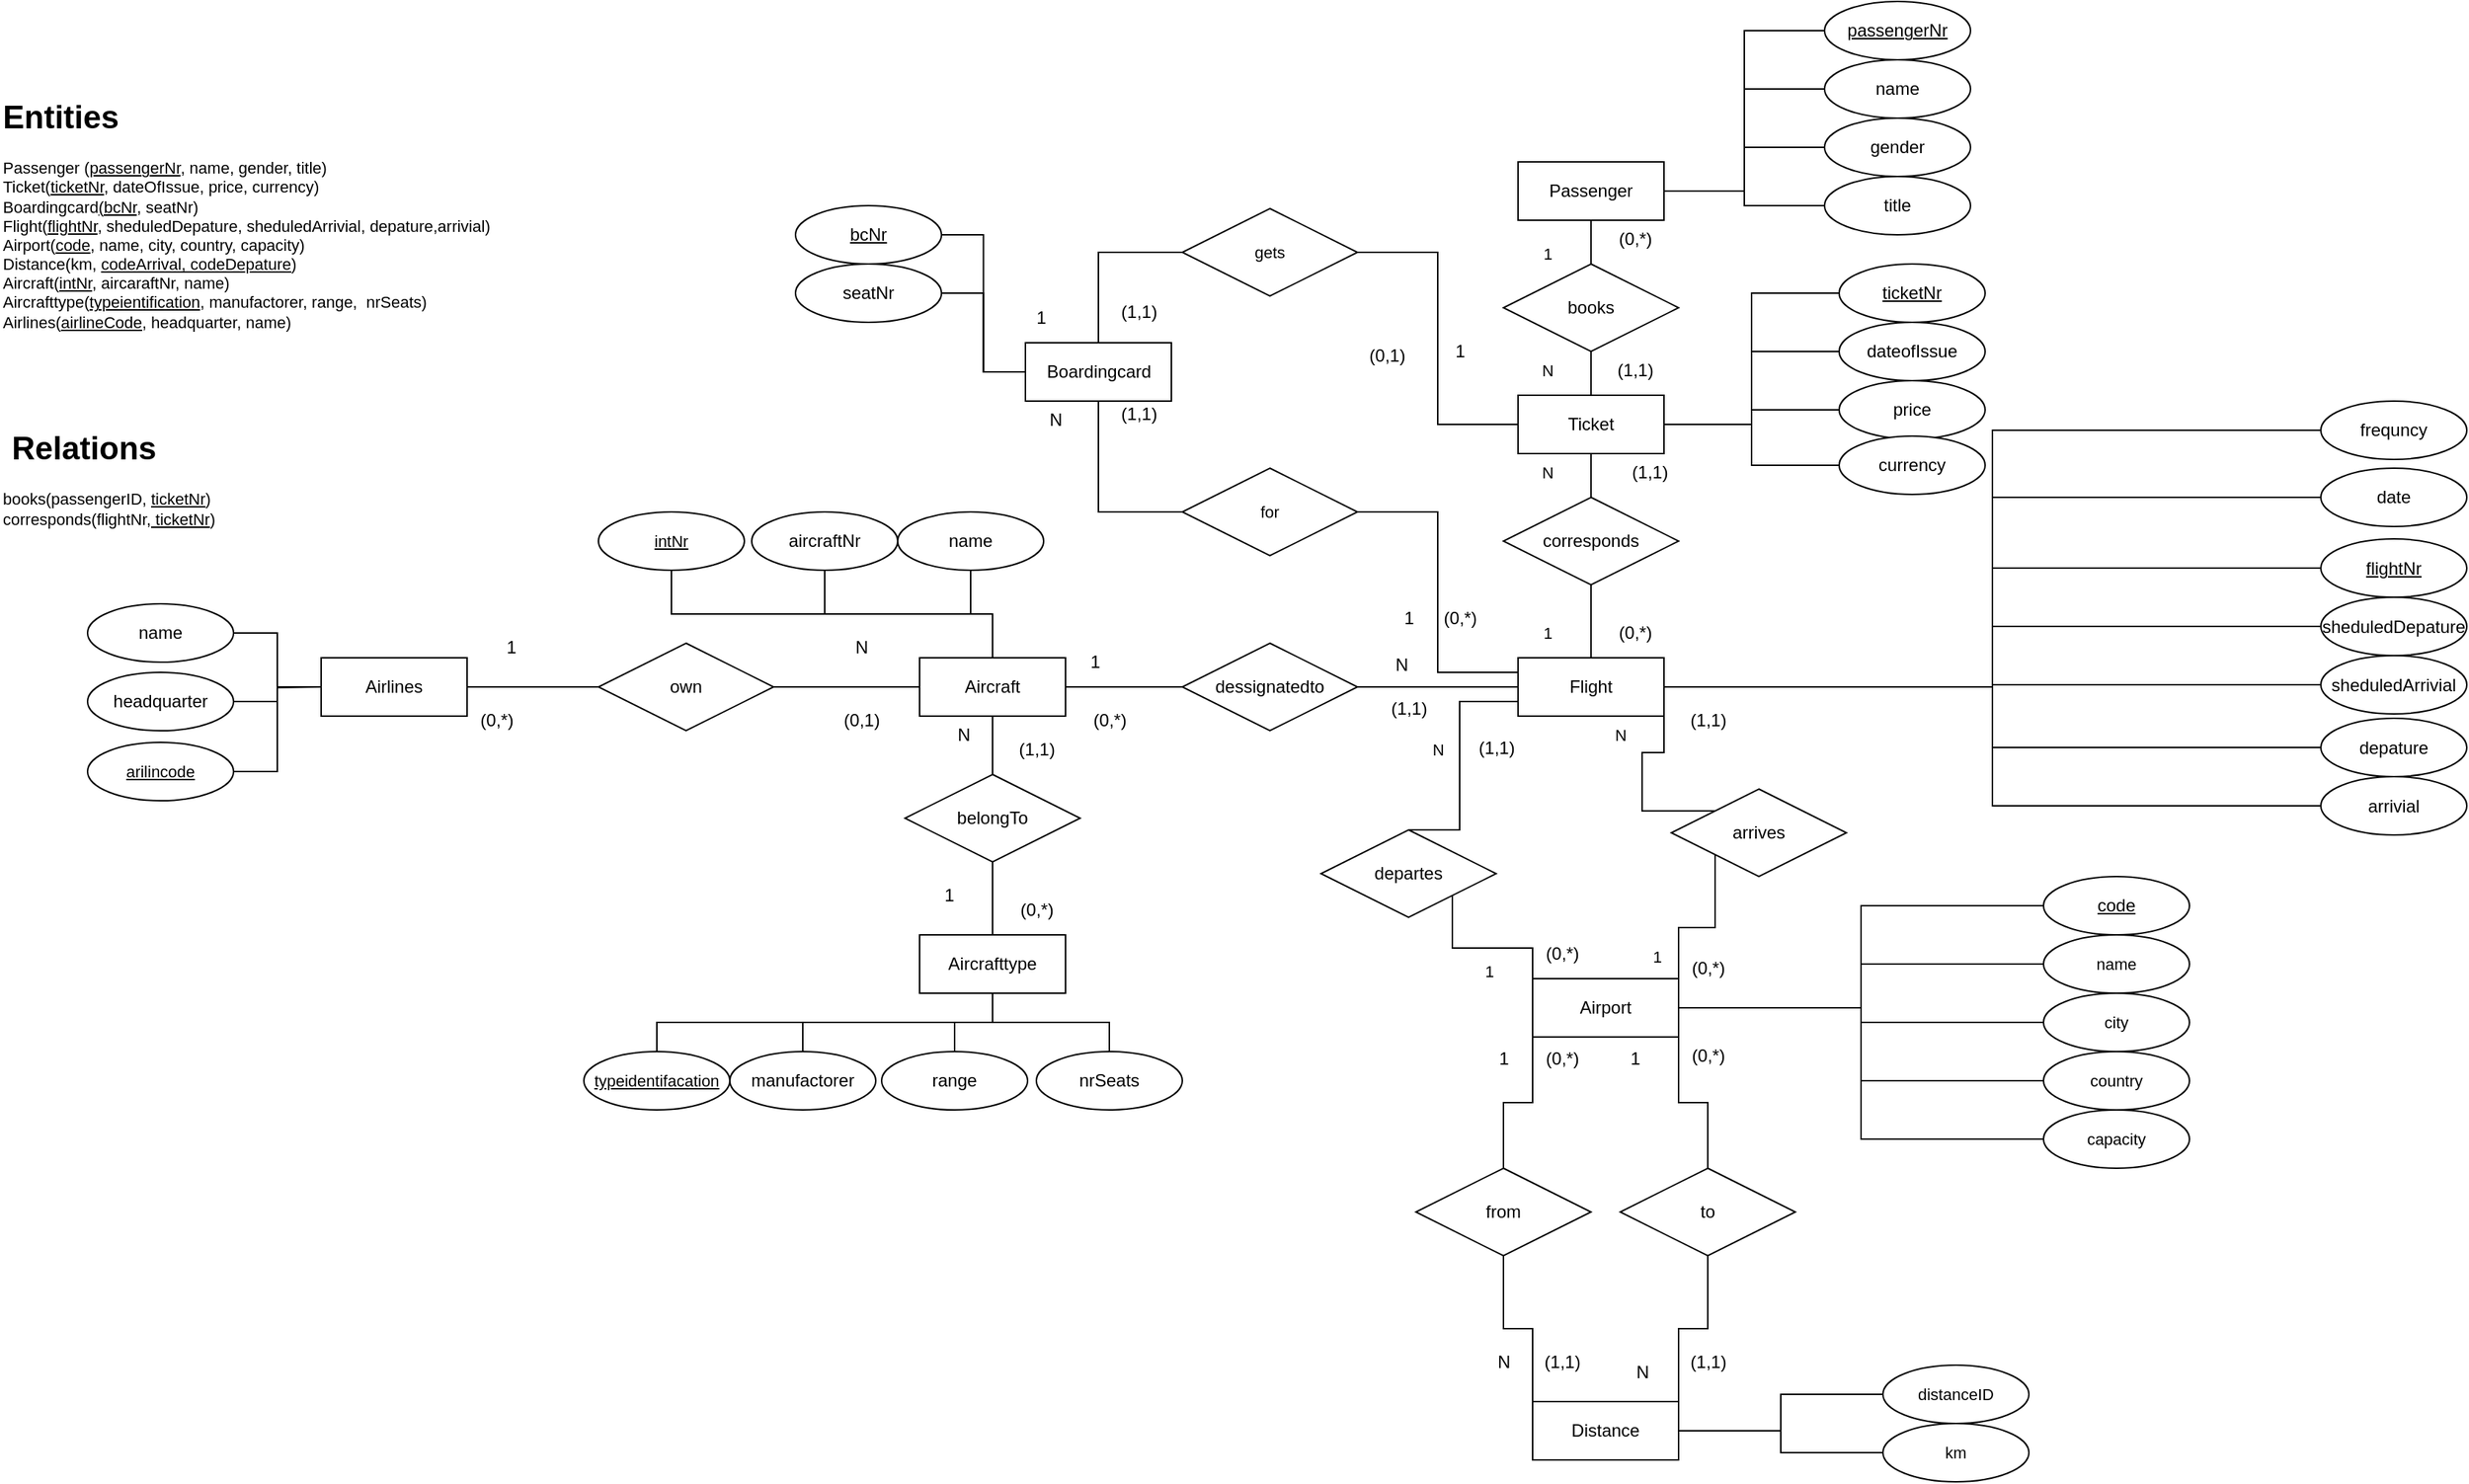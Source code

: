 <mxfile version="26.2.15">
  <diagram name="Seite-1" id="K4jL8faodpEw3jt65F8a">
    <mxGraphModel dx="2327" dy="1829" grid="1" gridSize="10" guides="1" tooltips="1" connect="1" arrows="1" fold="1" page="1" pageScale="1" pageWidth="827" pageHeight="1169" math="0" shadow="0">
      <root>
        <mxCell id="0" />
        <mxCell id="1" parent="0" />
        <mxCell id="uBcwT2f-iA0aWQTqLeyf-30" style="edgeStyle=orthogonalEdgeStyle;shape=connector;rounded=0;orthogonalLoop=1;jettySize=auto;html=1;entryX=0.5;entryY=0;entryDx=0;entryDy=0;align=center;verticalAlign=middle;fontFamily=Helvetica;fontSize=11;fontColor=default;labelBackgroundColor=none;startFill=0;endArrow=none;" parent="1" source="uBcwT2f-iA0aWQTqLeyf-36" target="uBcwT2f-iA0aWQTqLeyf-3" edge="1">
          <mxGeometry relative="1" as="geometry" />
        </mxCell>
        <mxCell id="uBcwT2f-iA0aWQTqLeyf-1" value="Passenger" style="whiteSpace=wrap;html=1;align=center;labelBackgroundColor=none;" parent="1" vertex="1">
          <mxGeometry x="750" y="-280" width="100" height="40" as="geometry" />
        </mxCell>
        <mxCell id="uBcwT2f-iA0aWQTqLeyf-59" style="edgeStyle=orthogonalEdgeStyle;shape=connector;rounded=0;orthogonalLoop=1;jettySize=auto;html=1;entryX=0;entryY=0.5;entryDx=0;entryDy=0;align=center;verticalAlign=middle;fontFamily=Helvetica;fontSize=11;fontColor=default;labelBackgroundColor=none;startFill=0;endArrow=none;" parent="1" source="uBcwT2f-iA0aWQTqLeyf-3" target="uBcwT2f-iA0aWQTqLeyf-92" edge="1">
          <mxGeometry relative="1" as="geometry">
            <mxPoint x="1160" y="10" as="targetPoint" />
          </mxGeometry>
        </mxCell>
        <mxCell id="uBcwT2f-iA0aWQTqLeyf-61" style="edgeStyle=orthogonalEdgeStyle;shape=connector;rounded=0;orthogonalLoop=1;jettySize=auto;html=1;entryX=0;entryY=0.5;entryDx=0;entryDy=0;align=center;verticalAlign=middle;fontFamily=Helvetica;fontSize=11;fontColor=default;labelBackgroundColor=none;startFill=0;endArrow=none;" parent="1" source="uBcwT2f-iA0aWQTqLeyf-3" target="uBcwT2f-iA0aWQTqLeyf-93" edge="1">
          <mxGeometry relative="1" as="geometry">
            <mxPoint x="1160" y="50" as="targetPoint" />
          </mxGeometry>
        </mxCell>
        <mxCell id="uBcwT2f-iA0aWQTqLeyf-3" value="Flight" style="whiteSpace=wrap;html=1;align=center;labelBackgroundColor=none;" parent="1" vertex="1">
          <mxGeometry x="750" y="60" width="100" height="40" as="geometry" />
        </mxCell>
        <mxCell id="uBcwT2f-iA0aWQTqLeyf-23" style="edgeStyle=orthogonalEdgeStyle;shape=connector;rounded=0;orthogonalLoop=1;jettySize=auto;html=1;exitX=0;exitY=0;exitDx=0;exitDy=0;entryX=1;entryY=1;entryDx=0;entryDy=0;align=center;verticalAlign=middle;fontFamily=Helvetica;fontSize=11;fontColor=default;labelBackgroundColor=none;startFill=0;endArrow=none;" parent="1" source="uBcwT2f-iA0aWQTqLeyf-4" target="uBcwT2f-iA0aWQTqLeyf-21" edge="1">
          <mxGeometry relative="1" as="geometry" />
        </mxCell>
        <mxCell id="uBcwT2f-iA0aWQTqLeyf-24" style="edgeStyle=orthogonalEdgeStyle;shape=connector;rounded=0;orthogonalLoop=1;jettySize=auto;html=1;exitX=1;exitY=0;exitDx=0;exitDy=0;entryX=0;entryY=1;entryDx=0;entryDy=0;align=center;verticalAlign=middle;fontFamily=Helvetica;fontSize=11;fontColor=default;labelBackgroundColor=none;startFill=0;endArrow=none;" parent="1" source="uBcwT2f-iA0aWQTqLeyf-4" target="uBcwT2f-iA0aWQTqLeyf-22" edge="1">
          <mxGeometry relative="1" as="geometry" />
        </mxCell>
        <mxCell id="uBcwT2f-iA0aWQTqLeyf-107" style="edgeStyle=orthogonalEdgeStyle;shape=connector;rounded=0;orthogonalLoop=1;jettySize=auto;html=1;entryX=0;entryY=0.5;entryDx=0;entryDy=0;align=center;verticalAlign=middle;fontFamily=Helvetica;fontSize=11;fontColor=default;labelBackgroundColor=none;startFill=0;endArrow=none;" parent="1" source="uBcwT2f-iA0aWQTqLeyf-4" target="uBcwT2f-iA0aWQTqLeyf-102" edge="1">
          <mxGeometry relative="1" as="geometry" />
        </mxCell>
        <mxCell id="uBcwT2f-iA0aWQTqLeyf-108" style="edgeStyle=orthogonalEdgeStyle;shape=connector;rounded=0;orthogonalLoop=1;jettySize=auto;html=1;entryX=0;entryY=0.5;entryDx=0;entryDy=0;align=center;verticalAlign=middle;fontFamily=Helvetica;fontSize=11;fontColor=default;labelBackgroundColor=none;startFill=0;endArrow=none;" parent="1" source="uBcwT2f-iA0aWQTqLeyf-4" target="uBcwT2f-iA0aWQTqLeyf-101" edge="1">
          <mxGeometry relative="1" as="geometry" />
        </mxCell>
        <mxCell id="uBcwT2f-iA0aWQTqLeyf-4" value="Airport" style="whiteSpace=wrap;html=1;align=center;labelBackgroundColor=none;" parent="1" vertex="1">
          <mxGeometry x="760" y="280" width="100" height="40" as="geometry" />
        </mxCell>
        <mxCell id="uBcwT2f-iA0aWQTqLeyf-11" style="edgeStyle=orthogonalEdgeStyle;rounded=0;orthogonalLoop=1;jettySize=auto;html=1;entryX=0;entryY=0.5;entryDx=0;entryDy=0;fontColor=default;endArrow=none;startFill=0;labelBackgroundColor=none;" parent="1" source="uBcwT2f-iA0aWQTqLeyf-5" target="uBcwT2f-iA0aWQTqLeyf-9" edge="1">
          <mxGeometry relative="1" as="geometry" />
        </mxCell>
        <mxCell id="uBcwT2f-iA0aWQTqLeyf-5" value="Airlines" style="whiteSpace=wrap;html=1;align=center;labelBackgroundColor=none;" parent="1" vertex="1">
          <mxGeometry x="-70" y="60" width="100" height="40" as="geometry" />
        </mxCell>
        <mxCell id="uBcwT2f-iA0aWQTqLeyf-13" style="edgeStyle=orthogonalEdgeStyle;shape=connector;rounded=0;orthogonalLoop=1;jettySize=auto;html=1;exitX=0.5;exitY=1;exitDx=0;exitDy=0;entryX=0.5;entryY=0;entryDx=0;entryDy=0;align=center;verticalAlign=middle;fontFamily=Helvetica;fontSize=11;fontColor=default;labelBackgroundColor=none;startFill=0;endArrow=none;" parent="1" source="uBcwT2f-iA0aWQTqLeyf-6" target="uBcwT2f-iA0aWQTqLeyf-10" edge="1">
          <mxGeometry relative="1" as="geometry" />
        </mxCell>
        <mxCell id="uBcwT2f-iA0aWQTqLeyf-27" style="edgeStyle=orthogonalEdgeStyle;shape=connector;rounded=0;orthogonalLoop=1;jettySize=auto;html=1;entryX=0;entryY=0.5;entryDx=0;entryDy=0;align=center;verticalAlign=middle;fontFamily=Helvetica;fontSize=11;fontColor=default;labelBackgroundColor=none;startFill=0;endArrow=none;" parent="1" source="uBcwT2f-iA0aWQTqLeyf-28" target="uBcwT2f-iA0aWQTqLeyf-3" edge="1">
          <mxGeometry relative="1" as="geometry" />
        </mxCell>
        <mxCell id="uBcwT2f-iA0aWQTqLeyf-6" value="Aircraft" style="whiteSpace=wrap;html=1;align=center;labelBackgroundColor=none;" parent="1" vertex="1">
          <mxGeometry x="340" y="60" width="100" height="40" as="geometry" />
        </mxCell>
        <mxCell id="uBcwT2f-iA0aWQTqLeyf-7" value="Aircrafttype" style="whiteSpace=wrap;html=1;align=center;labelBackgroundColor=none;" parent="1" vertex="1">
          <mxGeometry x="340" y="250" width="100" height="40" as="geometry" />
        </mxCell>
        <mxCell id="uBcwT2f-iA0aWQTqLeyf-19" style="edgeStyle=orthogonalEdgeStyle;shape=connector;rounded=0;orthogonalLoop=1;jettySize=auto;html=1;exitX=1;exitY=0;exitDx=0;exitDy=0;entryX=0.5;entryY=1;entryDx=0;entryDy=0;align=center;verticalAlign=middle;fontFamily=Helvetica;fontSize=11;fontColor=default;labelBackgroundColor=none;startFill=0;endArrow=none;" parent="1" source="uBcwT2f-iA0aWQTqLeyf-8" target="uBcwT2f-iA0aWQTqLeyf-16" edge="1">
          <mxGeometry relative="1" as="geometry" />
        </mxCell>
        <mxCell id="uBcwT2f-iA0aWQTqLeyf-8" value="Distance" style="whiteSpace=wrap;html=1;align=center;labelBackgroundColor=none;" parent="1" vertex="1">
          <mxGeometry x="760" y="570" width="100" height="40" as="geometry" />
        </mxCell>
        <mxCell id="uBcwT2f-iA0aWQTqLeyf-12" style="edgeStyle=orthogonalEdgeStyle;shape=connector;rounded=0;orthogonalLoop=1;jettySize=auto;html=1;entryX=0;entryY=0.5;entryDx=0;entryDy=0;align=center;verticalAlign=middle;fontFamily=Helvetica;fontSize=11;fontColor=default;labelBackgroundColor=none;startFill=0;endArrow=none;" parent="1" source="uBcwT2f-iA0aWQTqLeyf-9" target="uBcwT2f-iA0aWQTqLeyf-6" edge="1">
          <mxGeometry relative="1" as="geometry" />
        </mxCell>
        <mxCell id="uBcwT2f-iA0aWQTqLeyf-9" value="own" style="shape=rhombus;perimeter=rhombusPerimeter;whiteSpace=wrap;html=1;align=center;labelBackgroundColor=none;" parent="1" vertex="1">
          <mxGeometry x="120" y="50" width="120" height="60" as="geometry" />
        </mxCell>
        <mxCell id="uBcwT2f-iA0aWQTqLeyf-14" style="edgeStyle=orthogonalEdgeStyle;shape=connector;rounded=0;orthogonalLoop=1;jettySize=auto;html=1;entryX=0.5;entryY=0;entryDx=0;entryDy=0;align=center;verticalAlign=middle;fontFamily=Helvetica;fontSize=11;fontColor=default;labelBackgroundColor=none;startFill=0;endArrow=none;" parent="1" source="uBcwT2f-iA0aWQTqLeyf-10" target="uBcwT2f-iA0aWQTqLeyf-7" edge="1">
          <mxGeometry relative="1" as="geometry" />
        </mxCell>
        <mxCell id="uBcwT2f-iA0aWQTqLeyf-10" value="belongTo" style="shape=rhombus;perimeter=rhombusPerimeter;whiteSpace=wrap;html=1;align=center;labelBackgroundColor=none;" parent="1" vertex="1">
          <mxGeometry x="330" y="140" width="120" height="60" as="geometry" />
        </mxCell>
        <mxCell id="uBcwT2f-iA0aWQTqLeyf-18" style="edgeStyle=orthogonalEdgeStyle;shape=connector;rounded=0;orthogonalLoop=1;jettySize=auto;html=1;entryX=0;entryY=0;entryDx=0;entryDy=0;align=center;verticalAlign=middle;fontFamily=Helvetica;fontSize=11;fontColor=default;labelBackgroundColor=none;startFill=0;endArrow=none;" parent="1" source="uBcwT2f-iA0aWQTqLeyf-15" target="uBcwT2f-iA0aWQTqLeyf-8" edge="1">
          <mxGeometry relative="1" as="geometry" />
        </mxCell>
        <mxCell id="uBcwT2f-iA0aWQTqLeyf-15" value="from" style="shape=rhombus;perimeter=rhombusPerimeter;whiteSpace=wrap;html=1;align=center;labelBackgroundColor=none;" parent="1" vertex="1">
          <mxGeometry x="680" y="410" width="120" height="60" as="geometry" />
        </mxCell>
        <mxCell id="uBcwT2f-iA0aWQTqLeyf-20" style="edgeStyle=orthogonalEdgeStyle;shape=connector;rounded=0;orthogonalLoop=1;jettySize=auto;html=1;entryX=1;entryY=1;entryDx=0;entryDy=0;align=center;verticalAlign=middle;fontFamily=Helvetica;fontSize=11;fontColor=default;labelBackgroundColor=none;startFill=0;endArrow=none;" parent="1" source="uBcwT2f-iA0aWQTqLeyf-16" target="uBcwT2f-iA0aWQTqLeyf-4" edge="1">
          <mxGeometry relative="1" as="geometry" />
        </mxCell>
        <mxCell id="uBcwT2f-iA0aWQTqLeyf-16" value="to" style="shape=rhombus;perimeter=rhombusPerimeter;whiteSpace=wrap;html=1;align=center;labelBackgroundColor=none;" parent="1" vertex="1">
          <mxGeometry x="820" y="410" width="120" height="60" as="geometry" />
        </mxCell>
        <mxCell id="uBcwT2f-iA0aWQTqLeyf-17" style="edgeStyle=orthogonalEdgeStyle;shape=connector;rounded=0;orthogonalLoop=1;jettySize=auto;html=1;exitX=0;exitY=1;exitDx=0;exitDy=0;entryX=0.5;entryY=0;entryDx=0;entryDy=0;align=center;verticalAlign=middle;fontFamily=Helvetica;fontSize=11;fontColor=default;labelBackgroundColor=none;startFill=0;endArrow=none;" parent="1" source="uBcwT2f-iA0aWQTqLeyf-4" target="uBcwT2f-iA0aWQTqLeyf-15" edge="1">
          <mxGeometry relative="1" as="geometry" />
        </mxCell>
        <mxCell id="wFdlNhTh8NdAsI9w1Szw-38" style="edgeStyle=orthogonalEdgeStyle;shape=connector;rounded=0;orthogonalLoop=1;jettySize=auto;html=1;entryX=0;entryY=0.75;entryDx=0;entryDy=0;strokeColor=default;align=center;verticalAlign=middle;fontFamily=Helvetica;fontSize=11;fontColor=default;labelBackgroundColor=none;startFill=0;endArrow=none;exitX=0.5;exitY=0;exitDx=0;exitDy=0;" edge="1" parent="1" source="uBcwT2f-iA0aWQTqLeyf-21" target="uBcwT2f-iA0aWQTqLeyf-3">
          <mxGeometry relative="1" as="geometry">
            <Array as="points">
              <mxPoint x="710" y="178" />
              <mxPoint x="710" y="90" />
            </Array>
          </mxGeometry>
        </mxCell>
        <mxCell id="uBcwT2f-iA0aWQTqLeyf-21" value="departes" style="shape=rhombus;perimeter=rhombusPerimeter;whiteSpace=wrap;html=1;align=center;labelBackgroundColor=none;" parent="1" vertex="1">
          <mxGeometry x="615" y="178" width="120" height="60" as="geometry" />
        </mxCell>
        <mxCell id="uBcwT2f-iA0aWQTqLeyf-26" style="edgeStyle=orthogonalEdgeStyle;shape=connector;rounded=0;orthogonalLoop=1;jettySize=auto;html=1;exitX=0;exitY=0;exitDx=0;exitDy=0;entryX=1;entryY=1;entryDx=0;entryDy=0;align=center;verticalAlign=middle;fontFamily=Helvetica;fontSize=11;fontColor=default;labelBackgroundColor=none;startFill=0;endArrow=none;" parent="1" source="uBcwT2f-iA0aWQTqLeyf-22" target="uBcwT2f-iA0aWQTqLeyf-3" edge="1">
          <mxGeometry relative="1" as="geometry" />
        </mxCell>
        <mxCell id="uBcwT2f-iA0aWQTqLeyf-22" value="arrives" style="shape=rhombus;perimeter=rhombusPerimeter;whiteSpace=wrap;html=1;align=center;labelBackgroundColor=none;" parent="1" vertex="1">
          <mxGeometry x="855" y="150" width="120" height="60" as="geometry" />
        </mxCell>
        <mxCell id="uBcwT2f-iA0aWQTqLeyf-29" value="" style="edgeStyle=orthogonalEdgeStyle;shape=connector;rounded=0;orthogonalLoop=1;jettySize=auto;html=1;entryX=0;entryY=0.5;entryDx=0;entryDy=0;align=center;verticalAlign=middle;fontFamily=Helvetica;fontSize=11;fontColor=default;labelBackgroundColor=none;startFill=0;endArrow=none;" parent="1" source="uBcwT2f-iA0aWQTqLeyf-6" target="uBcwT2f-iA0aWQTqLeyf-28" edge="1">
          <mxGeometry relative="1" as="geometry">
            <mxPoint x="440" y="80" as="sourcePoint" />
            <mxPoint x="750" y="80" as="targetPoint" />
          </mxGeometry>
        </mxCell>
        <mxCell id="uBcwT2f-iA0aWQTqLeyf-28" value="dessignatedto" style="shape=rhombus;perimeter=rhombusPerimeter;whiteSpace=wrap;html=1;align=center;labelBackgroundColor=none;" parent="1" vertex="1">
          <mxGeometry x="520" y="50" width="120" height="60" as="geometry" />
        </mxCell>
        <mxCell id="uBcwT2f-iA0aWQTqLeyf-33" value="" style="edgeStyle=orthogonalEdgeStyle;shape=connector;rounded=0;orthogonalLoop=1;jettySize=auto;html=1;entryX=0.5;entryY=0;entryDx=0;entryDy=0;align=center;verticalAlign=middle;fontFamily=Helvetica;fontSize=11;fontColor=default;labelBackgroundColor=none;startFill=0;endArrow=none;" parent="1" source="uBcwT2f-iA0aWQTqLeyf-1" target="uBcwT2f-iA0aWQTqLeyf-32" edge="1">
          <mxGeometry relative="1" as="geometry">
            <mxPoint x="800" y="-190" as="sourcePoint" />
            <mxPoint x="800" y="-20" as="targetPoint" />
          </mxGeometry>
        </mxCell>
        <mxCell id="uBcwT2f-iA0aWQTqLeyf-32" value="books" style="shape=rhombus;perimeter=rhombusPerimeter;whiteSpace=wrap;html=1;align=center;labelBackgroundColor=none;" parent="1" vertex="1">
          <mxGeometry x="740" y="-210" width="120" height="60" as="geometry" />
        </mxCell>
        <mxCell id="uBcwT2f-iA0aWQTqLeyf-35" value="" style="edgeStyle=orthogonalEdgeStyle;shape=connector;rounded=0;orthogonalLoop=1;jettySize=auto;html=1;entryX=0.5;entryY=0;entryDx=0;entryDy=0;align=center;verticalAlign=middle;fontFamily=Helvetica;fontSize=11;fontColor=default;labelBackgroundColor=none;startFill=0;endArrow=none;" parent="1" source="uBcwT2f-iA0aWQTqLeyf-32" target="uBcwT2f-iA0aWQTqLeyf-34" edge="1">
          <mxGeometry relative="1" as="geometry">
            <mxPoint x="800" y="-70" as="sourcePoint" />
            <mxPoint x="800" y="60" as="targetPoint" />
          </mxGeometry>
        </mxCell>
        <mxCell id="uBcwT2f-iA0aWQTqLeyf-34" value="Ticket" style="whiteSpace=wrap;html=1;align=center;labelBackgroundColor=none;" parent="1" vertex="1">
          <mxGeometry x="750" y="-120" width="100" height="40" as="geometry" />
        </mxCell>
        <mxCell id="uBcwT2f-iA0aWQTqLeyf-37" value="" style="edgeStyle=orthogonalEdgeStyle;shape=connector;rounded=0;orthogonalLoop=1;jettySize=auto;html=1;entryX=0.5;entryY=0;entryDx=0;entryDy=0;align=center;verticalAlign=middle;fontFamily=Helvetica;fontSize=11;fontColor=default;labelBackgroundColor=none;startFill=0;endArrow=none;" parent="1" source="uBcwT2f-iA0aWQTqLeyf-34" target="uBcwT2f-iA0aWQTqLeyf-36" edge="1">
          <mxGeometry relative="1" as="geometry">
            <mxPoint x="800" y="-80" as="sourcePoint" />
            <mxPoint x="800" y="60" as="targetPoint" />
          </mxGeometry>
        </mxCell>
        <mxCell id="uBcwT2f-iA0aWQTqLeyf-36" value="corresponds" style="shape=rhombus;perimeter=rhombusPerimeter;whiteSpace=wrap;html=1;align=center;labelBackgroundColor=none;" parent="1" vertex="1">
          <mxGeometry x="740" y="-50" width="120" height="60" as="geometry" />
        </mxCell>
        <mxCell id="uBcwT2f-iA0aWQTqLeyf-39" style="edgeStyle=orthogonalEdgeStyle;shape=connector;rounded=0;orthogonalLoop=1;jettySize=auto;html=1;entryX=0;entryY=0.25;entryDx=0;entryDy=0;align=center;verticalAlign=middle;fontFamily=Helvetica;fontSize=11;fontColor=default;labelBackgroundColor=none;startFill=0;endArrow=none;" parent="1" source="uBcwT2f-iA0aWQTqLeyf-41" target="uBcwT2f-iA0aWQTqLeyf-3" edge="1">
          <mxGeometry relative="1" as="geometry" />
        </mxCell>
        <mxCell id="uBcwT2f-iA0aWQTqLeyf-42" style="edgeStyle=orthogonalEdgeStyle;shape=connector;rounded=0;orthogonalLoop=1;jettySize=auto;html=1;exitX=1;exitY=0.5;exitDx=0;exitDy=0;entryX=0;entryY=0.5;entryDx=0;entryDy=0;align=center;verticalAlign=middle;fontFamily=Helvetica;fontSize=11;fontColor=default;labelBackgroundColor=none;startFill=0;endArrow=none;" parent="1" source="uBcwT2f-iA0aWQTqLeyf-43" target="uBcwT2f-iA0aWQTqLeyf-34" edge="1">
          <mxGeometry relative="1" as="geometry">
            <mxPoint x="510" y="-190" as="sourcePoint" />
            <mxPoint x="700" y="-310" as="targetPoint" />
          </mxGeometry>
        </mxCell>
        <mxCell id="uBcwT2f-iA0aWQTqLeyf-38" value="Boardingcard" style="whiteSpace=wrap;html=1;align=center;labelBackgroundColor=none;" parent="1" vertex="1">
          <mxGeometry x="412.5" y="-156" width="100" height="40" as="geometry" />
        </mxCell>
        <mxCell id="uBcwT2f-iA0aWQTqLeyf-40" value="" style="edgeStyle=orthogonalEdgeStyle;shape=connector;rounded=0;orthogonalLoop=1;jettySize=auto;html=1;entryX=0;entryY=0.5;entryDx=0;entryDy=0;align=center;verticalAlign=middle;fontFamily=Helvetica;fontSize=11;fontColor=default;labelBackgroundColor=none;startFill=0;endArrow=none;exitX=0.5;exitY=1;exitDx=0;exitDy=0;" parent="1" source="uBcwT2f-iA0aWQTqLeyf-38" target="uBcwT2f-iA0aWQTqLeyf-41" edge="1">
          <mxGeometry relative="1" as="geometry">
            <mxPoint x="512.5" y="-136" as="sourcePoint" />
            <mxPoint x="512.5" y="-86" as="targetPoint" />
          </mxGeometry>
        </mxCell>
        <mxCell id="uBcwT2f-iA0aWQTqLeyf-41" value="for" style="shape=rhombus;perimeter=rhombusPerimeter;whiteSpace=wrap;html=1;align=center;fontFamily=Helvetica;fontSize=11;labelBackgroundColor=none;" parent="1" vertex="1">
          <mxGeometry x="520" y="-70" width="120" height="60" as="geometry" />
        </mxCell>
        <mxCell id="uBcwT2f-iA0aWQTqLeyf-45" style="edgeStyle=orthogonalEdgeStyle;shape=connector;rounded=0;orthogonalLoop=1;jettySize=auto;html=1;entryX=1;entryY=0.5;entryDx=0;entryDy=0;align=center;verticalAlign=middle;fontFamily=Helvetica;fontSize=11;fontColor=default;labelBackgroundColor=none;startFill=0;endArrow=none;exitX=0;exitY=0.5;exitDx=0;exitDy=0;" parent="1" source="uBcwT2f-iA0aWQTqLeyf-81" target="uBcwT2f-iA0aWQTqLeyf-1" edge="1">
          <mxGeometry relative="1" as="geometry">
            <mxPoint x="1430" y="-370" as="sourcePoint" />
          </mxGeometry>
        </mxCell>
        <mxCell id="uBcwT2f-iA0aWQTqLeyf-47" style="edgeStyle=orthogonalEdgeStyle;shape=connector;rounded=0;orthogonalLoop=1;jettySize=auto;html=1;entryX=1;entryY=0.5;entryDx=0;entryDy=0;align=center;verticalAlign=middle;fontFamily=Helvetica;fontSize=11;fontColor=default;labelBackgroundColor=none;startFill=0;endArrow=none;" parent="1" source="uBcwT2f-iA0aWQTqLeyf-83" target="uBcwT2f-iA0aWQTqLeyf-1" edge="1">
          <mxGeometry relative="1" as="geometry" />
        </mxCell>
        <mxCell id="uBcwT2f-iA0aWQTqLeyf-49" style="edgeStyle=orthogonalEdgeStyle;shape=connector;rounded=0;orthogonalLoop=1;jettySize=auto;html=1;entryX=1;entryY=0.5;entryDx=0;entryDy=0;align=center;verticalAlign=middle;fontFamily=Helvetica;fontSize=11;fontColor=default;labelBackgroundColor=none;startFill=0;endArrow=none;" parent="1" source="uBcwT2f-iA0aWQTqLeyf-85" target="uBcwT2f-iA0aWQTqLeyf-1" edge="1">
          <mxGeometry relative="1" as="geometry">
            <mxPoint x="960" y="-290" as="sourcePoint" />
          </mxGeometry>
        </mxCell>
        <mxCell id="uBcwT2f-iA0aWQTqLeyf-51" style="edgeStyle=orthogonalEdgeStyle;shape=connector;rounded=0;orthogonalLoop=1;jettySize=auto;html=1;entryX=1;entryY=0.5;entryDx=0;entryDy=0;align=center;verticalAlign=middle;fontFamily=Helvetica;fontSize=11;fontColor=default;labelBackgroundColor=none;startFill=0;endArrow=none;" parent="1" source="uBcwT2f-iA0aWQTqLeyf-86" target="uBcwT2f-iA0aWQTqLeyf-1" edge="1">
          <mxGeometry relative="1" as="geometry">
            <mxPoint x="960" y="-250" as="sourcePoint" />
          </mxGeometry>
        </mxCell>
        <mxCell id="uBcwT2f-iA0aWQTqLeyf-52" value="&lt;h1 style=&quot;margin-top: 0px;&quot;&gt;Entities&lt;/h1&gt;&lt;div&gt;Passenger (&lt;u&gt;passengerNr&lt;/u&gt;, name, gender, title)&lt;/div&gt;&lt;div&gt;Ticket(&lt;u&gt;ticketNr&lt;/u&gt;, dateOfIssue, price, currency&lt;span style=&quot;background-color: transparent; color: light-dark(rgb(0, 0, 0), rgb(255, 255, 255));&quot;&gt;)&lt;/span&gt;&lt;/div&gt;&lt;div&gt;&lt;span style=&quot;background-color: transparent; color: light-dark(rgb(0, 0, 0), rgb(255, 255, 255));&quot;&gt;Boardingcard&lt;u&gt;(bcNr&lt;/u&gt;, seatNr)&lt;/span&gt;&lt;/div&gt;&lt;div&gt;Flight(&lt;u&gt;flightNr&lt;/u&gt;, sheduledDepature, sheduledArrivial, depature,arrivial)&lt;/div&gt;&lt;div&gt;Airport(&lt;u&gt;code&lt;/u&gt;, name, city, country, capacity)&lt;/div&gt;&lt;div&gt;Distance(km, &lt;u&gt;codeArrival, codeDepature&lt;/u&gt;)&lt;/div&gt;&lt;div&gt;Aircraft(&lt;u&gt;intNr&lt;/u&gt;, aircaraftNr, name)&lt;/div&gt;&lt;div&gt;Aircrafttype(&lt;u&gt;typeientification&lt;/u&gt;, manufactorer, range,&amp;nbsp; nrSeats)&lt;/div&gt;&lt;div&gt;Airlines(&lt;u&gt;airlineCode&lt;/u&gt;, headquarter, name)&lt;/div&gt;&lt;div&gt;&lt;br&gt;&lt;/div&gt;&lt;div&gt;&lt;br&gt;&lt;/div&gt;&lt;h1 style=&quot;margin-top: 0px;&quot;&gt;&lt;br&gt;&lt;/h1&gt;&lt;h1 style=&quot;margin-top: 0px;&quot;&gt;&amp;nbsp;Relations&lt;/h1&gt;&lt;div&gt;books(passengerID, &lt;u&gt;ticketNr&lt;/u&gt;)&lt;/div&gt;&lt;div&gt;corresponds(flightNr,&lt;u&gt; ticketNr&lt;/u&gt;)&lt;/div&gt;&lt;div&gt;arrives(&lt;u&gt;flightNr&lt;/u&gt;, code)&lt;/div&gt;&lt;div&gt;departes(&lt;u&gt;flightNr&lt;/u&gt;, code)&lt;/div&gt;&lt;p&gt;&lt;br&gt;&lt;/p&gt;" style="text;html=1;whiteSpace=wrap;overflow=hidden;rounded=0;fontFamily=Helvetica;fontSize=11;labelBackgroundColor=none;" parent="1" vertex="1">
          <mxGeometry x="-290" y="-330" width="400" height="300" as="geometry" />
        </mxCell>
        <mxCell id="uBcwT2f-iA0aWQTqLeyf-53" value="N" style="text;html=1;align=center;verticalAlign=middle;resizable=0;points=[];autosize=1;strokeColor=none;fillColor=none;fontFamily=Helvetica;fontSize=11;labelBackgroundColor=none;" parent="1" vertex="1">
          <mxGeometry x="755" y="-152" width="30" height="30" as="geometry" />
        </mxCell>
        <mxCell id="uBcwT2f-iA0aWQTqLeyf-54" value="1" style="text;html=1;align=center;verticalAlign=middle;resizable=0;points=[];autosize=1;strokeColor=none;fillColor=none;fontFamily=Helvetica;fontSize=11;labelBackgroundColor=none;" parent="1" vertex="1">
          <mxGeometry x="755" y="-232" width="30" height="30" as="geometry" />
        </mxCell>
        <mxCell id="uBcwT2f-iA0aWQTqLeyf-55" value="1" style="text;html=1;align=center;verticalAlign=middle;resizable=0;points=[];autosize=1;strokeColor=none;fillColor=none;fontFamily=Helvetica;fontSize=11;labelBackgroundColor=none;" parent="1" vertex="1">
          <mxGeometry x="755" y="28" width="30" height="30" as="geometry" />
        </mxCell>
        <mxCell id="uBcwT2f-iA0aWQTqLeyf-56" value="N" style="text;html=1;align=center;verticalAlign=middle;resizable=0;points=[];autosize=1;strokeColor=none;fillColor=none;fontFamily=Helvetica;fontSize=11;labelBackgroundColor=none;" parent="1" vertex="1">
          <mxGeometry x="755" y="-82" width="30" height="30" as="geometry" />
        </mxCell>
        <mxCell id="uBcwT2f-iA0aWQTqLeyf-63" style="edgeStyle=orthogonalEdgeStyle;shape=connector;rounded=0;orthogonalLoop=1;jettySize=auto;html=1;entryX=1;entryY=0.5;entryDx=0;entryDy=0;align=center;verticalAlign=middle;fontFamily=Helvetica;fontSize=11;fontColor=default;labelBackgroundColor=none;startFill=0;endArrow=none;" parent="1" source="uBcwT2f-iA0aWQTqLeyf-94" target="uBcwT2f-iA0aWQTqLeyf-3" edge="1">
          <mxGeometry relative="1" as="geometry">
            <mxPoint x="1160" y="90" as="sourcePoint" />
          </mxGeometry>
        </mxCell>
        <mxCell id="uBcwT2f-iA0aWQTqLeyf-66" style="edgeStyle=orthogonalEdgeStyle;shape=connector;rounded=0;orthogonalLoop=1;jettySize=auto;html=1;entryX=1;entryY=0.5;entryDx=0;entryDy=0;align=center;verticalAlign=middle;fontFamily=Helvetica;fontSize=11;fontColor=default;labelBackgroundColor=none;startFill=0;endArrow=none;" parent="1" source="uBcwT2f-iA0aWQTqLeyf-95" target="uBcwT2f-iA0aWQTqLeyf-3" edge="1">
          <mxGeometry relative="1" as="geometry">
            <mxPoint x="1160" y="133" as="sourcePoint" />
          </mxGeometry>
        </mxCell>
        <mxCell id="uBcwT2f-iA0aWQTqLeyf-68" style="edgeStyle=orthogonalEdgeStyle;shape=connector;rounded=0;orthogonalLoop=1;jettySize=auto;html=1;entryX=1;entryY=0.5;entryDx=0;entryDy=0;align=center;verticalAlign=middle;fontFamily=Helvetica;fontSize=11;fontColor=default;labelBackgroundColor=none;startFill=0;endArrow=none;" parent="1" source="uBcwT2f-iA0aWQTqLeyf-87" target="uBcwT2f-iA0aWQTqLeyf-34" edge="1">
          <mxGeometry relative="1" as="geometry">
            <mxPoint x="970" y="-190" as="sourcePoint" />
          </mxGeometry>
        </mxCell>
        <mxCell id="uBcwT2f-iA0aWQTqLeyf-70" style="edgeStyle=orthogonalEdgeStyle;shape=connector;rounded=0;orthogonalLoop=1;jettySize=auto;html=1;entryX=1;entryY=0.5;entryDx=0;entryDy=0;align=center;verticalAlign=middle;fontFamily=Helvetica;fontSize=11;fontColor=default;labelBackgroundColor=none;startFill=0;endArrow=none;" parent="1" source="uBcwT2f-iA0aWQTqLeyf-88" target="uBcwT2f-iA0aWQTqLeyf-34" edge="1">
          <mxGeometry relative="1" as="geometry">
            <mxPoint x="970" y="-150" as="sourcePoint" />
          </mxGeometry>
        </mxCell>
        <mxCell id="uBcwT2f-iA0aWQTqLeyf-72" style="edgeStyle=orthogonalEdgeStyle;shape=connector;rounded=0;orthogonalLoop=1;jettySize=auto;html=1;entryX=1;entryY=0.5;entryDx=0;entryDy=0;align=center;verticalAlign=middle;fontFamily=Helvetica;fontSize=11;fontColor=default;labelBackgroundColor=none;startFill=0;endArrow=none;" parent="1" source="uBcwT2f-iA0aWQTqLeyf-89" target="uBcwT2f-iA0aWQTqLeyf-34" edge="1">
          <mxGeometry relative="1" as="geometry">
            <mxPoint x="970" y="-110" as="sourcePoint" />
          </mxGeometry>
        </mxCell>
        <mxCell id="uBcwT2f-iA0aWQTqLeyf-74" style="edgeStyle=orthogonalEdgeStyle;shape=connector;rounded=0;orthogonalLoop=1;jettySize=auto;html=1;entryX=1;entryY=0.5;entryDx=0;entryDy=0;align=center;verticalAlign=middle;fontFamily=Helvetica;fontSize=11;fontColor=default;labelBackgroundColor=none;startFill=0;endArrow=none;" parent="1" source="uBcwT2f-iA0aWQTqLeyf-90" target="uBcwT2f-iA0aWQTqLeyf-34" edge="1">
          <mxGeometry relative="1" as="geometry">
            <mxPoint x="970" y="-67" as="sourcePoint" />
          </mxGeometry>
        </mxCell>
        <mxCell id="uBcwT2f-iA0aWQTqLeyf-76" style="edgeStyle=orthogonalEdgeStyle;shape=connector;rounded=0;orthogonalLoop=1;jettySize=auto;html=1;entryX=1;entryY=0.5;entryDx=0;entryDy=0;align=center;verticalAlign=middle;fontFamily=Helvetica;fontSize=11;fontColor=default;labelBackgroundColor=none;startFill=0;endArrow=none;" parent="1" source="uBcwT2f-iA0aWQTqLeyf-91" target="uBcwT2f-iA0aWQTqLeyf-3" edge="1">
          <mxGeometry relative="1" as="geometry">
            <mxPoint x="1160" y="-27" as="sourcePoint" />
          </mxGeometry>
        </mxCell>
        <mxCell id="uBcwT2f-iA0aWQTqLeyf-81" value="passengerNr" style="ellipse;whiteSpace=wrap;html=1;align=center;fontStyle=4;labelBackgroundColor=none;" parent="1" vertex="1">
          <mxGeometry x="960" y="-390" width="100" height="40" as="geometry" />
        </mxCell>
        <mxCell id="uBcwT2f-iA0aWQTqLeyf-83" value="name" style="ellipse;whiteSpace=wrap;html=1;align=center;labelBackgroundColor=none;" parent="1" vertex="1">
          <mxGeometry x="960" y="-350" width="100" height="40" as="geometry" />
        </mxCell>
        <mxCell id="uBcwT2f-iA0aWQTqLeyf-84" value="" style="edgeStyle=orthogonalEdgeStyle;shape=connector;rounded=0;orthogonalLoop=1;jettySize=auto;html=1;entryX=0;entryY=0.5;entryDx=0;entryDy=0;align=center;verticalAlign=middle;fontFamily=Helvetica;fontSize=11;fontColor=default;labelBackgroundColor=none;startFill=0;endArrow=none;" parent="1" target="uBcwT2f-iA0aWQTqLeyf-85" edge="1">
          <mxGeometry relative="1" as="geometry">
            <mxPoint x="960" y="-290" as="sourcePoint" />
            <mxPoint x="850" y="-260" as="targetPoint" />
          </mxGeometry>
        </mxCell>
        <mxCell id="uBcwT2f-iA0aWQTqLeyf-85" value="gender" style="ellipse;whiteSpace=wrap;html=1;align=center;labelBackgroundColor=none;" parent="1" vertex="1">
          <mxGeometry x="960" y="-310" width="100" height="40" as="geometry" />
        </mxCell>
        <mxCell id="uBcwT2f-iA0aWQTqLeyf-86" value="title" style="ellipse;whiteSpace=wrap;html=1;align=center;labelBackgroundColor=none;" parent="1" vertex="1">
          <mxGeometry x="960" y="-270" width="100" height="40" as="geometry" />
        </mxCell>
        <mxCell id="uBcwT2f-iA0aWQTqLeyf-87" value="ticketNr" style="ellipse;whiteSpace=wrap;html=1;align=center;fontStyle=4;labelBackgroundColor=none;" parent="1" vertex="1">
          <mxGeometry x="970" y="-210" width="100" height="40" as="geometry" />
        </mxCell>
        <mxCell id="uBcwT2f-iA0aWQTqLeyf-88" value="dateofIssue" style="ellipse;whiteSpace=wrap;html=1;align=center;labelBackgroundColor=none;" parent="1" vertex="1">
          <mxGeometry x="970" y="-170" width="100" height="40" as="geometry" />
        </mxCell>
        <mxCell id="uBcwT2f-iA0aWQTqLeyf-89" value="price" style="ellipse;whiteSpace=wrap;html=1;align=center;labelBackgroundColor=none;" parent="1" vertex="1">
          <mxGeometry x="970" y="-130" width="100" height="40" as="geometry" />
        </mxCell>
        <mxCell id="uBcwT2f-iA0aWQTqLeyf-90" value="currency" style="ellipse;whiteSpace=wrap;html=1;align=center;labelBackgroundColor=none;" parent="1" vertex="1">
          <mxGeometry x="970" y="-92" width="100" height="40" as="geometry" />
        </mxCell>
        <mxCell id="uBcwT2f-iA0aWQTqLeyf-91" value="flightNr" style="ellipse;whiteSpace=wrap;html=1;align=center;fontStyle=4;labelBackgroundColor=none;" parent="1" vertex="1">
          <mxGeometry x="1300" y="-21.5" width="100" height="40" as="geometry" />
        </mxCell>
        <mxCell id="uBcwT2f-iA0aWQTqLeyf-92" value="sheduledDepature" style="ellipse;whiteSpace=wrap;html=1;align=center;labelBackgroundColor=none;" parent="1" vertex="1">
          <mxGeometry x="1300" y="18.5" width="100" height="40" as="geometry" />
        </mxCell>
        <mxCell id="uBcwT2f-iA0aWQTqLeyf-93" value="sheduledArrivial" style="ellipse;whiteSpace=wrap;html=1;align=center;labelBackgroundColor=none;" parent="1" vertex="1">
          <mxGeometry x="1300" y="58.5" width="100" height="40" as="geometry" />
        </mxCell>
        <mxCell id="uBcwT2f-iA0aWQTqLeyf-94" value="depature" style="ellipse;whiteSpace=wrap;html=1;align=center;labelBackgroundColor=none;" parent="1" vertex="1">
          <mxGeometry x="1300" y="101.5" width="100" height="40" as="geometry" />
        </mxCell>
        <mxCell id="uBcwT2f-iA0aWQTqLeyf-95" value="arrivial" style="ellipse;whiteSpace=wrap;html=1;align=center;labelBackgroundColor=none;" parent="1" vertex="1">
          <mxGeometry x="1300" y="141.5" width="100" height="40" as="geometry" />
        </mxCell>
        <mxCell id="uBcwT2f-iA0aWQTqLeyf-98" style="edgeStyle=orthogonalEdgeStyle;shape=connector;rounded=0;orthogonalLoop=1;jettySize=auto;html=1;entryX=1;entryY=0.5;entryDx=0;entryDy=0;align=center;verticalAlign=middle;fontFamily=Helvetica;fontSize=11;fontColor=default;labelBackgroundColor=none;startFill=0;endArrow=none;" parent="1" source="uBcwT2f-iA0aWQTqLeyf-96" target="uBcwT2f-iA0aWQTqLeyf-4" edge="1">
          <mxGeometry relative="1" as="geometry" />
        </mxCell>
        <mxCell id="uBcwT2f-iA0aWQTqLeyf-96" value="code" style="ellipse;whiteSpace=wrap;html=1;align=center;fontStyle=4;labelBackgroundColor=none;" parent="1" vertex="1">
          <mxGeometry x="1110" y="210" width="100" height="40" as="geometry" />
        </mxCell>
        <mxCell id="uBcwT2f-iA0aWQTqLeyf-103" style="edgeStyle=orthogonalEdgeStyle;shape=connector;rounded=0;orthogonalLoop=1;jettySize=auto;html=1;entryX=1;entryY=0.5;entryDx=0;entryDy=0;align=center;verticalAlign=middle;fontFamily=Helvetica;fontSize=11;fontColor=default;labelBackgroundColor=none;startFill=0;endArrow=none;" parent="1" source="uBcwT2f-iA0aWQTqLeyf-99" target="uBcwT2f-iA0aWQTqLeyf-4" edge="1">
          <mxGeometry relative="1" as="geometry" />
        </mxCell>
        <mxCell id="uBcwT2f-iA0aWQTqLeyf-99" value="name" style="ellipse;whiteSpace=wrap;html=1;align=center;fontFamily=Helvetica;fontSize=11;labelBackgroundColor=none;" parent="1" vertex="1">
          <mxGeometry x="1110" y="250" width="100" height="40" as="geometry" />
        </mxCell>
        <mxCell id="uBcwT2f-iA0aWQTqLeyf-104" style="edgeStyle=orthogonalEdgeStyle;shape=connector;rounded=0;orthogonalLoop=1;jettySize=auto;html=1;align=center;verticalAlign=middle;fontFamily=Helvetica;fontSize=11;fontColor=default;labelBackgroundColor=none;startFill=0;endArrow=none;entryX=1;entryY=0.5;entryDx=0;entryDy=0;" parent="1" source="uBcwT2f-iA0aWQTqLeyf-100" target="uBcwT2f-iA0aWQTqLeyf-4" edge="1">
          <mxGeometry relative="1" as="geometry">
            <mxPoint x="850" y="210" as="targetPoint" />
          </mxGeometry>
        </mxCell>
        <mxCell id="uBcwT2f-iA0aWQTqLeyf-100" value="city" style="ellipse;whiteSpace=wrap;html=1;align=center;fontFamily=Helvetica;fontSize=11;labelBackgroundColor=none;" parent="1" vertex="1">
          <mxGeometry x="1110" y="290" width="100" height="40" as="geometry" />
        </mxCell>
        <mxCell id="uBcwT2f-iA0aWQTqLeyf-101" value="country" style="ellipse;whiteSpace=wrap;html=1;align=center;fontFamily=Helvetica;fontSize=11;labelBackgroundColor=none;" parent="1" vertex="1">
          <mxGeometry x="1110" y="330" width="100" height="40" as="geometry" />
        </mxCell>
        <mxCell id="uBcwT2f-iA0aWQTqLeyf-102" value="capacity" style="ellipse;whiteSpace=wrap;html=1;align=center;fontFamily=Helvetica;fontSize=11;labelBackgroundColor=none;" parent="1" vertex="1">
          <mxGeometry x="1110" y="370" width="100" height="40" as="geometry" />
        </mxCell>
        <mxCell id="uBcwT2f-iA0aWQTqLeyf-109" value="1" style="text;html=1;align=center;verticalAlign=middle;resizable=0;points=[];autosize=1;strokeColor=none;fillColor=none;fontFamily=Helvetica;fontSize=11;labelBackgroundColor=none;" parent="1" vertex="1">
          <mxGeometry x="830" y="250" width="30" height="30" as="geometry" />
        </mxCell>
        <mxCell id="uBcwT2f-iA0aWQTqLeyf-110" value="N" style="text;html=1;align=center;verticalAlign=middle;resizable=0;points=[];autosize=1;strokeColor=none;fillColor=none;fontFamily=Helvetica;fontSize=11;labelBackgroundColor=none;" parent="1" vertex="1">
          <mxGeometry x="805" y="98" width="30" height="30" as="geometry" />
        </mxCell>
        <mxCell id="uBcwT2f-iA0aWQTqLeyf-111" value="1" style="text;html=1;align=center;verticalAlign=middle;resizable=0;points=[];autosize=1;strokeColor=none;fillColor=none;fontFamily=Helvetica;fontSize=11;labelBackgroundColor=none;" parent="1" vertex="1">
          <mxGeometry x="715" y="260" width="30" height="30" as="geometry" />
        </mxCell>
        <mxCell id="uBcwT2f-iA0aWQTqLeyf-112" value="N" style="text;html=1;align=center;verticalAlign=middle;resizable=0;points=[];autosize=1;strokeColor=none;fillColor=none;fontFamily=Helvetica;fontSize=11;labelBackgroundColor=none;" parent="1" vertex="1">
          <mxGeometry x="680" y="108" width="30" height="30" as="geometry" />
        </mxCell>
        <mxCell id="xDaeHSM9muRyasw4ONxN-4" value="N" style="text;html=1;align=center;verticalAlign=middle;resizable=0;points=[];autosize=1;strokeColor=none;fillColor=none;labelBackgroundColor=none;" parent="1" vertex="1">
          <mxGeometry x="725" y="528" width="30" height="30" as="geometry" />
        </mxCell>
        <mxCell id="xDaeHSM9muRyasw4ONxN-5" value="1" style="text;html=1;align=center;verticalAlign=middle;resizable=0;points=[];autosize=1;strokeColor=none;fillColor=none;labelBackgroundColor=none;" parent="1" vertex="1">
          <mxGeometry x="725" y="320" width="30" height="30" as="geometry" />
        </mxCell>
        <mxCell id="xDaeHSM9muRyasw4ONxN-6" value="1" style="text;html=1;align=center;verticalAlign=middle;resizable=0;points=[];autosize=1;strokeColor=none;fillColor=none;labelBackgroundColor=none;" parent="1" vertex="1">
          <mxGeometry x="815" y="320" width="30" height="30" as="geometry" />
        </mxCell>
        <mxCell id="xDaeHSM9muRyasw4ONxN-7" value="N" style="text;html=1;align=center;verticalAlign=middle;resizable=0;points=[];autosize=1;strokeColor=none;fillColor=none;labelBackgroundColor=none;" parent="1" vertex="1">
          <mxGeometry x="820" y="535" width="30" height="30" as="geometry" />
        </mxCell>
        <mxCell id="xDaeHSM9muRyasw4ONxN-8" value="1" style="text;html=1;align=center;verticalAlign=middle;resizable=0;points=[];autosize=1;strokeColor=none;fillColor=none;labelBackgroundColor=none;" parent="1" vertex="1">
          <mxGeometry x="407.5" y="-188" width="30" height="30" as="geometry" />
        </mxCell>
        <mxCell id="wFdlNhTh8NdAsI9w1Szw-1" value="N" style="text;html=1;align=center;verticalAlign=middle;resizable=0;points=[];autosize=1;strokeColor=none;fillColor=none;labelBackgroundColor=none;" vertex="1" parent="1">
          <mxGeometry x="285" y="38" width="30" height="30" as="geometry" />
        </mxCell>
        <mxCell id="wFdlNhTh8NdAsI9w1Szw-2" value="1" style="text;html=1;align=center;verticalAlign=middle;resizable=0;points=[];autosize=1;strokeColor=none;fillColor=none;labelBackgroundColor=none;" vertex="1" parent="1">
          <mxGeometry x="45" y="38" width="30" height="30" as="geometry" />
        </mxCell>
        <mxCell id="wFdlNhTh8NdAsI9w1Szw-3" value="N" style="text;html=1;align=center;verticalAlign=middle;resizable=0;points=[];autosize=1;strokeColor=none;fillColor=none;labelBackgroundColor=none;" vertex="1" parent="1">
          <mxGeometry x="655" y="50" width="30" height="30" as="geometry" />
        </mxCell>
        <mxCell id="wFdlNhTh8NdAsI9w1Szw-4" value="1" style="text;html=1;align=center;verticalAlign=middle;resizable=0;points=[];autosize=1;strokeColor=none;fillColor=none;labelBackgroundColor=none;" vertex="1" parent="1">
          <mxGeometry x="445" y="48" width="30" height="30" as="geometry" />
        </mxCell>
        <mxCell id="wFdlNhTh8NdAsI9w1Szw-5" value="N" style="text;html=1;align=center;verticalAlign=middle;resizable=0;points=[];autosize=1;strokeColor=none;fillColor=none;labelBackgroundColor=none;" vertex="1" parent="1">
          <mxGeometry x="355" y="98" width="30" height="30" as="geometry" />
        </mxCell>
        <mxCell id="wFdlNhTh8NdAsI9w1Szw-6" value="1" style="text;html=1;align=center;verticalAlign=middle;resizable=0;points=[];autosize=1;strokeColor=none;fillColor=none;labelBackgroundColor=none;" vertex="1" parent="1">
          <mxGeometry x="345" y="208" width="30" height="30" as="geometry" />
        </mxCell>
        <mxCell id="wFdlNhTh8NdAsI9w1Szw-7" value="1" style="text;html=1;align=center;verticalAlign=middle;resizable=0;points=[];autosize=1;strokeColor=none;fillColor=none;labelBackgroundColor=none;" vertex="1" parent="1">
          <mxGeometry x="695" y="-165" width="30" height="30" as="geometry" />
        </mxCell>
        <mxCell id="wFdlNhTh8NdAsI9w1Szw-8" value="1" style="text;html=1;align=center;verticalAlign=middle;resizable=0;points=[];autosize=1;strokeColor=none;fillColor=none;labelBackgroundColor=none;" vertex="1" parent="1">
          <mxGeometry x="660" y="18" width="30" height="30" as="geometry" />
        </mxCell>
        <mxCell id="wFdlNhTh8NdAsI9w1Szw-9" value="N" style="text;html=1;align=center;verticalAlign=middle;resizable=0;points=[];autosize=1;strokeColor=none;fillColor=none;labelBackgroundColor=none;" vertex="1" parent="1">
          <mxGeometry x="417.5" y="-118" width="30" height="30" as="geometry" />
        </mxCell>
        <mxCell id="wFdlNhTh8NdAsI9w1Szw-10" value="(0,*)" style="text;html=1;align=center;verticalAlign=middle;resizable=0;points=[];autosize=1;strokeColor=none;fillColor=none;labelBackgroundColor=none;" vertex="1" parent="1">
          <mxGeometry x="25" y="88" width="50" height="30" as="geometry" />
        </mxCell>
        <mxCell id="wFdlNhTh8NdAsI9w1Szw-11" value="(0,1)" style="text;html=1;align=center;verticalAlign=middle;resizable=0;points=[];autosize=1;strokeColor=none;fillColor=none;labelBackgroundColor=none;" vertex="1" parent="1">
          <mxGeometry x="275" y="88" width="50" height="30" as="geometry" />
        </mxCell>
        <mxCell id="wFdlNhTh8NdAsI9w1Szw-12" value="(1,1)" style="text;html=1;align=center;verticalAlign=middle;resizable=0;points=[];autosize=1;strokeColor=none;fillColor=none;labelBackgroundColor=none;" vertex="1" parent="1">
          <mxGeometry x="395" y="108" width="50" height="30" as="geometry" />
        </mxCell>
        <mxCell id="wFdlNhTh8NdAsI9w1Szw-13" value="(0,*)" style="text;html=1;align=center;verticalAlign=middle;resizable=0;points=[];autosize=1;strokeColor=none;fillColor=none;labelBackgroundColor=none;" vertex="1" parent="1">
          <mxGeometry x="395" y="218" width="50" height="30" as="geometry" />
        </mxCell>
        <mxCell id="wFdlNhTh8NdAsI9w1Szw-14" value="(0,*)" style="text;html=1;align=center;verticalAlign=middle;resizable=0;points=[];autosize=1;strokeColor=none;fillColor=none;labelBackgroundColor=none;" vertex="1" parent="1">
          <mxGeometry x="445" y="88" width="50" height="30" as="geometry" />
        </mxCell>
        <mxCell id="wFdlNhTh8NdAsI9w1Szw-15" value="(1,1)" style="text;html=1;align=center;verticalAlign=middle;resizable=0;points=[];autosize=1;strokeColor=none;fillColor=none;labelBackgroundColor=none;" vertex="1" parent="1">
          <mxGeometry x="650" y="80" width="50" height="30" as="geometry" />
        </mxCell>
        <mxCell id="wFdlNhTh8NdAsI9w1Szw-16" value="(1,1)" style="text;html=1;align=center;verticalAlign=middle;resizable=0;points=[];autosize=1;strokeColor=none;fillColor=none;labelBackgroundColor=none;" vertex="1" parent="1">
          <mxGeometry x="710" y="106.5" width="50" height="30" as="geometry" />
        </mxCell>
        <mxCell id="wFdlNhTh8NdAsI9w1Szw-17" value="(0,*)" style="text;html=1;align=center;verticalAlign=middle;resizable=0;points=[];autosize=1;strokeColor=none;fillColor=none;labelBackgroundColor=none;" vertex="1" parent="1">
          <mxGeometry x="755" y="248" width="50" height="30" as="geometry" />
        </mxCell>
        <mxCell id="wFdlNhTh8NdAsI9w1Szw-18" value="(1,1)" style="text;html=1;align=center;verticalAlign=middle;resizable=0;points=[];autosize=1;strokeColor=none;fillColor=none;labelBackgroundColor=none;" vertex="1" parent="1">
          <mxGeometry x="855" y="88" width="50" height="30" as="geometry" />
        </mxCell>
        <mxCell id="wFdlNhTh8NdAsI9w1Szw-19" value="(0,*)" style="text;html=1;align=center;verticalAlign=middle;resizable=0;points=[];autosize=1;strokeColor=none;fillColor=none;labelBackgroundColor=none;" vertex="1" parent="1">
          <mxGeometry x="855" y="258" width="50" height="30" as="geometry" />
        </mxCell>
        <mxCell id="wFdlNhTh8NdAsI9w1Szw-20" value="(1,1)" style="text;html=1;align=center;verticalAlign=middle;resizable=0;points=[];autosize=1;strokeColor=none;fillColor=none;labelBackgroundColor=none;" vertex="1" parent="1">
          <mxGeometry x="755" y="528" width="50" height="30" as="geometry" />
        </mxCell>
        <mxCell id="wFdlNhTh8NdAsI9w1Szw-21" value="(0,*)" style="text;html=1;align=center;verticalAlign=middle;resizable=0;points=[];autosize=1;strokeColor=none;fillColor=none;labelBackgroundColor=none;" vertex="1" parent="1">
          <mxGeometry x="755" y="320" width="50" height="30" as="geometry" />
        </mxCell>
        <mxCell id="wFdlNhTh8NdAsI9w1Szw-22" value="(0,*)" style="text;html=1;align=center;verticalAlign=middle;resizable=0;points=[];autosize=1;strokeColor=none;fillColor=none;labelBackgroundColor=none;" vertex="1" parent="1">
          <mxGeometry x="855" y="318" width="50" height="30" as="geometry" />
        </mxCell>
        <mxCell id="wFdlNhTh8NdAsI9w1Szw-23" value="(1,1)" style="text;html=1;align=center;verticalAlign=middle;resizable=0;points=[];autosize=1;strokeColor=none;fillColor=none;labelBackgroundColor=none;" vertex="1" parent="1">
          <mxGeometry x="855" y="528" width="50" height="30" as="geometry" />
        </mxCell>
        <mxCell id="wFdlNhTh8NdAsI9w1Szw-24" value="" style="edgeStyle=orthogonalEdgeStyle;shape=connector;rounded=0;orthogonalLoop=1;jettySize=auto;html=1;exitX=0.5;exitY=0;exitDx=0;exitDy=0;entryX=0;entryY=0.5;entryDx=0;entryDy=0;align=center;verticalAlign=middle;fontFamily=Helvetica;fontSize=11;fontColor=default;labelBackgroundColor=none;startFill=0;endArrow=none;" edge="1" parent="1" source="uBcwT2f-iA0aWQTqLeyf-38" target="uBcwT2f-iA0aWQTqLeyf-43">
          <mxGeometry relative="1" as="geometry">
            <mxPoint x="463" y="-156" as="sourcePoint" />
            <mxPoint x="750" y="-260" as="targetPoint" />
          </mxGeometry>
        </mxCell>
        <mxCell id="uBcwT2f-iA0aWQTqLeyf-43" value="gets" style="shape=rhombus;perimeter=rhombusPerimeter;whiteSpace=wrap;html=1;align=center;fontFamily=Helvetica;fontSize=11;labelBackgroundColor=none;" parent="1" vertex="1">
          <mxGeometry x="520" y="-248" width="120" height="60" as="geometry" />
        </mxCell>
        <mxCell id="wFdlNhTh8NdAsI9w1Szw-25" value="(0,1)" style="text;html=1;align=center;verticalAlign=middle;resizable=0;points=[];autosize=1;strokeColor=none;fillColor=none;labelBackgroundColor=none;" vertex="1" parent="1">
          <mxGeometry x="635" y="-162" width="50" height="30" as="geometry" />
        </mxCell>
        <mxCell id="wFdlNhTh8NdAsI9w1Szw-26" value="(1,1)" style="text;html=1;align=center;verticalAlign=middle;resizable=0;points=[];autosize=1;strokeColor=none;fillColor=none;labelBackgroundColor=none;" vertex="1" parent="1">
          <mxGeometry x="465" y="-192" width="50" height="30" as="geometry" />
        </mxCell>
        <mxCell id="wFdlNhTh8NdAsI9w1Szw-27" value="(1,1)" style="text;html=1;align=center;verticalAlign=middle;resizable=0;points=[];autosize=1;strokeColor=none;fillColor=none;labelBackgroundColor=none;" vertex="1" parent="1">
          <mxGeometry x="465" y="-122" width="50" height="30" as="geometry" />
        </mxCell>
        <mxCell id="wFdlNhTh8NdAsI9w1Szw-28" value="(0,*)" style="text;html=1;align=center;verticalAlign=middle;resizable=0;points=[];autosize=1;strokeColor=none;fillColor=none;labelBackgroundColor=none;" vertex="1" parent="1">
          <mxGeometry x="685" y="18" width="50" height="30" as="geometry" />
        </mxCell>
        <mxCell id="wFdlNhTh8NdAsI9w1Szw-29" value="(0,*)" style="text;html=1;align=center;verticalAlign=middle;resizable=0;points=[];autosize=1;strokeColor=none;fillColor=none;labelBackgroundColor=none;" vertex="1" parent="1">
          <mxGeometry x="805" y="-242" width="50" height="30" as="geometry" />
        </mxCell>
        <mxCell id="wFdlNhTh8NdAsI9w1Szw-30" value="(1,1)" style="text;html=1;align=center;verticalAlign=middle;resizable=0;points=[];autosize=1;strokeColor=none;fillColor=none;labelBackgroundColor=none;" vertex="1" parent="1">
          <mxGeometry x="805" y="-152" width="50" height="30" as="geometry" />
        </mxCell>
        <mxCell id="wFdlNhTh8NdAsI9w1Szw-31" value="(1,1)" style="text;html=1;align=center;verticalAlign=middle;resizable=0;points=[];autosize=1;strokeColor=none;fillColor=none;labelBackgroundColor=none;" vertex="1" parent="1">
          <mxGeometry x="815" y="-82" width="50" height="30" as="geometry" />
        </mxCell>
        <mxCell id="wFdlNhTh8NdAsI9w1Szw-32" value="(0,*)" style="text;html=1;align=center;verticalAlign=middle;resizable=0;points=[];autosize=1;strokeColor=none;fillColor=none;labelBackgroundColor=none;" vertex="1" parent="1">
          <mxGeometry x="805" y="28" width="50" height="30" as="geometry" />
        </mxCell>
        <mxCell id="wFdlNhTh8NdAsI9w1Szw-35" style="edgeStyle=orthogonalEdgeStyle;shape=connector;rounded=0;orthogonalLoop=1;jettySize=auto;html=1;entryX=1;entryY=0.5;entryDx=0;entryDy=0;strokeColor=default;align=center;verticalAlign=middle;fontFamily=Helvetica;fontSize=11;fontColor=default;labelBackgroundColor=none;startFill=0;endArrow=none;" edge="1" parent="1" source="wFdlNhTh8NdAsI9w1Szw-33" target="uBcwT2f-iA0aWQTqLeyf-8">
          <mxGeometry relative="1" as="geometry" />
        </mxCell>
        <mxCell id="wFdlNhTh8NdAsI9w1Szw-33" value="distanceID" style="ellipse;whiteSpace=wrap;html=1;align=center;fontFamily=Helvetica;fontSize=11;labelBackgroundColor=none;" vertex="1" parent="1">
          <mxGeometry x="1000" y="545" width="100" height="40" as="geometry" />
        </mxCell>
        <mxCell id="wFdlNhTh8NdAsI9w1Szw-37" style="edgeStyle=orthogonalEdgeStyle;shape=connector;rounded=0;orthogonalLoop=1;jettySize=auto;html=1;entryX=1;entryY=0.5;entryDx=0;entryDy=0;strokeColor=default;align=center;verticalAlign=middle;fontFamily=Helvetica;fontSize=11;fontColor=default;labelBackgroundColor=none;startFill=0;endArrow=none;" edge="1" parent="1" source="wFdlNhTh8NdAsI9w1Szw-36" target="uBcwT2f-iA0aWQTqLeyf-8">
          <mxGeometry relative="1" as="geometry" />
        </mxCell>
        <mxCell id="wFdlNhTh8NdAsI9w1Szw-36" value="km" style="ellipse;whiteSpace=wrap;html=1;align=center;fontFamily=Helvetica;fontSize=11;labelBackgroundColor=none;" vertex="1" parent="1">
          <mxGeometry x="1000" y="585" width="100" height="40" as="geometry" />
        </mxCell>
        <mxCell id="wFdlNhTh8NdAsI9w1Szw-45" style="edgeStyle=orthogonalEdgeStyle;shape=connector;rounded=0;orthogonalLoop=1;jettySize=auto;html=1;entryX=0;entryY=0.5;entryDx=0;entryDy=0;strokeColor=default;align=center;verticalAlign=middle;fontFamily=Helvetica;fontSize=11;fontColor=default;labelBackgroundColor=none;startFill=0;endArrow=none;" edge="1" parent="1" source="wFdlNhTh8NdAsI9w1Szw-40" target="uBcwT2f-iA0aWQTqLeyf-5">
          <mxGeometry relative="1" as="geometry" />
        </mxCell>
        <mxCell id="wFdlNhTh8NdAsI9w1Szw-40" value="name" style="ellipse;whiteSpace=wrap;html=1;align=center;labelBackgroundColor=none;" vertex="1" parent="1">
          <mxGeometry x="-230" y="23" width="100" height="40" as="geometry" />
        </mxCell>
        <mxCell id="wFdlNhTh8NdAsI9w1Szw-44" style="edgeStyle=orthogonalEdgeStyle;shape=connector;rounded=0;orthogonalLoop=1;jettySize=auto;html=1;strokeColor=default;align=center;verticalAlign=middle;fontFamily=Helvetica;fontSize=11;fontColor=default;labelBackgroundColor=none;startFill=0;endArrow=none;" edge="1" parent="1" source="wFdlNhTh8NdAsI9w1Szw-41">
          <mxGeometry relative="1" as="geometry">
            <mxPoint x="-70" y="80" as="targetPoint" />
          </mxGeometry>
        </mxCell>
        <mxCell id="wFdlNhTh8NdAsI9w1Szw-41" value="headquarter" style="ellipse;whiteSpace=wrap;html=1;align=center;labelBackgroundColor=none;" vertex="1" parent="1">
          <mxGeometry x="-230" y="70" width="100" height="40" as="geometry" />
        </mxCell>
        <mxCell id="wFdlNhTh8NdAsI9w1Szw-43" style="edgeStyle=orthogonalEdgeStyle;shape=connector;rounded=0;orthogonalLoop=1;jettySize=auto;html=1;entryX=0;entryY=0.5;entryDx=0;entryDy=0;strokeColor=default;align=center;verticalAlign=middle;fontFamily=Helvetica;fontSize=11;fontColor=default;labelBackgroundColor=none;startFill=0;endArrow=none;" edge="1" parent="1" source="wFdlNhTh8NdAsI9w1Szw-42" target="uBcwT2f-iA0aWQTqLeyf-5">
          <mxGeometry relative="1" as="geometry" />
        </mxCell>
        <mxCell id="wFdlNhTh8NdAsI9w1Szw-42" value="arilincode" style="ellipse;whiteSpace=wrap;html=1;align=center;fontStyle=4;fontFamily=Helvetica;fontSize=11;fontColor=default;labelBackgroundColor=none;" vertex="1" parent="1">
          <mxGeometry x="-230" y="118" width="100" height="40" as="geometry" />
        </mxCell>
        <mxCell id="wFdlNhTh8NdAsI9w1Szw-51" style="edgeStyle=orthogonalEdgeStyle;shape=connector;rounded=0;orthogonalLoop=1;jettySize=auto;html=1;entryX=0.5;entryY=0;entryDx=0;entryDy=0;strokeColor=default;align=center;verticalAlign=middle;fontFamily=Helvetica;fontSize=11;fontColor=default;labelBackgroundColor=none;startFill=0;endArrow=none;exitX=0.5;exitY=1;exitDx=0;exitDy=0;" edge="1" parent="1" source="wFdlNhTh8NdAsI9w1Szw-47" target="uBcwT2f-iA0aWQTqLeyf-6">
          <mxGeometry relative="1" as="geometry">
            <Array as="points">
              <mxPoint x="275" y="30" />
              <mxPoint x="390" y="30" />
            </Array>
          </mxGeometry>
        </mxCell>
        <mxCell id="wFdlNhTh8NdAsI9w1Szw-52" style="edgeStyle=orthogonalEdgeStyle;shape=connector;rounded=0;orthogonalLoop=1;jettySize=auto;html=1;entryX=0.5;entryY=0;entryDx=0;entryDy=0;strokeColor=default;align=center;verticalAlign=middle;fontFamily=Helvetica;fontSize=11;fontColor=default;labelBackgroundColor=none;startFill=0;endArrow=none;exitX=0.5;exitY=1;exitDx=0;exitDy=0;" edge="1" parent="1" source="wFdlNhTh8NdAsI9w1Szw-46" target="uBcwT2f-iA0aWQTqLeyf-6">
          <mxGeometry relative="1" as="geometry" />
        </mxCell>
        <mxCell id="wFdlNhTh8NdAsI9w1Szw-46" value="intNr" style="ellipse;whiteSpace=wrap;html=1;align=center;fontStyle=4;fontFamily=Helvetica;fontSize=11;fontColor=default;labelBackgroundColor=none;" vertex="1" parent="1">
          <mxGeometry x="120" y="-40" width="100" height="40" as="geometry" />
        </mxCell>
        <mxCell id="wFdlNhTh8NdAsI9w1Szw-47" value="aircraftNr" style="ellipse;whiteSpace=wrap;html=1;align=center;labelBackgroundColor=none;" vertex="1" parent="1">
          <mxGeometry x="225" y="-40" width="100" height="40" as="geometry" />
        </mxCell>
        <mxCell id="wFdlNhTh8NdAsI9w1Szw-49" style="edgeStyle=orthogonalEdgeStyle;shape=connector;rounded=0;orthogonalLoop=1;jettySize=auto;html=1;entryX=0.5;entryY=0;entryDx=0;entryDy=0;strokeColor=default;align=center;verticalAlign=middle;fontFamily=Helvetica;fontSize=11;fontColor=default;labelBackgroundColor=none;startFill=0;endArrow=none;" edge="1" parent="1" source="wFdlNhTh8NdAsI9w1Szw-48" target="uBcwT2f-iA0aWQTqLeyf-6">
          <mxGeometry relative="1" as="geometry" />
        </mxCell>
        <mxCell id="wFdlNhTh8NdAsI9w1Szw-48" value="name" style="ellipse;whiteSpace=wrap;html=1;align=center;labelBackgroundColor=none;" vertex="1" parent="1">
          <mxGeometry x="325" y="-40" width="100" height="40" as="geometry" />
        </mxCell>
        <mxCell id="wFdlNhTh8NdAsI9w1Szw-54" style="edgeStyle=orthogonalEdgeStyle;shape=connector;rounded=0;orthogonalLoop=1;jettySize=auto;html=1;entryX=0.5;entryY=1;entryDx=0;entryDy=0;strokeColor=default;align=center;verticalAlign=middle;fontFamily=Helvetica;fontSize=11;fontColor=default;labelBackgroundColor=none;startFill=0;endArrow=none;exitX=0.5;exitY=0;exitDx=0;exitDy=0;" edge="1" parent="1" source="wFdlNhTh8NdAsI9w1Szw-53" target="uBcwT2f-iA0aWQTqLeyf-7">
          <mxGeometry relative="1" as="geometry" />
        </mxCell>
        <mxCell id="wFdlNhTh8NdAsI9w1Szw-53" value="typeidentifacation" style="ellipse;whiteSpace=wrap;html=1;align=center;fontStyle=4;fontFamily=Helvetica;fontSize=11;fontColor=default;labelBackgroundColor=none;" vertex="1" parent="1">
          <mxGeometry x="110" y="330" width="100" height="40" as="geometry" />
        </mxCell>
        <mxCell id="wFdlNhTh8NdAsI9w1Szw-56" style="edgeStyle=orthogonalEdgeStyle;shape=connector;rounded=0;orthogonalLoop=1;jettySize=auto;html=1;entryX=0.5;entryY=1;entryDx=0;entryDy=0;strokeColor=default;align=center;verticalAlign=middle;fontFamily=Helvetica;fontSize=11;fontColor=default;labelBackgroundColor=none;startFill=0;endArrow=none;exitX=0.5;exitY=0;exitDx=0;exitDy=0;" edge="1" parent="1" source="wFdlNhTh8NdAsI9w1Szw-55" target="uBcwT2f-iA0aWQTqLeyf-7">
          <mxGeometry relative="1" as="geometry" />
        </mxCell>
        <mxCell id="wFdlNhTh8NdAsI9w1Szw-55" value="manufactorer" style="ellipse;whiteSpace=wrap;html=1;align=center;labelBackgroundColor=none;" vertex="1" parent="1">
          <mxGeometry x="210" y="330" width="100" height="40" as="geometry" />
        </mxCell>
        <mxCell id="wFdlNhTh8NdAsI9w1Szw-58" style="edgeStyle=orthogonalEdgeStyle;shape=connector;rounded=0;orthogonalLoop=1;jettySize=auto;html=1;entryX=0.5;entryY=1;entryDx=0;entryDy=0;strokeColor=default;align=center;verticalAlign=middle;fontFamily=Helvetica;fontSize=11;fontColor=default;labelBackgroundColor=none;startFill=0;endArrow=none;" edge="1" parent="1" source="wFdlNhTh8NdAsI9w1Szw-57" target="uBcwT2f-iA0aWQTqLeyf-7">
          <mxGeometry relative="1" as="geometry" />
        </mxCell>
        <mxCell id="wFdlNhTh8NdAsI9w1Szw-57" value="range" style="ellipse;whiteSpace=wrap;html=1;align=center;labelBackgroundColor=none;" vertex="1" parent="1">
          <mxGeometry x="314" y="330" width="100" height="40" as="geometry" />
        </mxCell>
        <mxCell id="wFdlNhTh8NdAsI9w1Szw-68" style="edgeStyle=orthogonalEdgeStyle;shape=connector;rounded=0;orthogonalLoop=1;jettySize=auto;html=1;entryX=0;entryY=0.5;entryDx=0;entryDy=0;strokeColor=default;align=center;verticalAlign=middle;fontFamily=Helvetica;fontSize=11;fontColor=default;labelBackgroundColor=none;startFill=0;endArrow=none;" edge="1" parent="1" source="wFdlNhTh8NdAsI9w1Szw-59" target="uBcwT2f-iA0aWQTqLeyf-38">
          <mxGeometry relative="1" as="geometry" />
        </mxCell>
        <mxCell id="wFdlNhTh8NdAsI9w1Szw-59" value="bcNr" style="ellipse;whiteSpace=wrap;html=1;align=center;fontStyle=4;labelBackgroundColor=none;" vertex="1" parent="1">
          <mxGeometry x="255" y="-250" width="100" height="40" as="geometry" />
        </mxCell>
        <mxCell id="wFdlNhTh8NdAsI9w1Szw-62" style="edgeStyle=orthogonalEdgeStyle;shape=connector;rounded=0;orthogonalLoop=1;jettySize=auto;html=1;entryX=1;entryY=0.5;entryDx=0;entryDy=0;strokeColor=default;align=center;verticalAlign=middle;fontFamily=Helvetica;fontSize=11;fontColor=default;labelBackgroundColor=none;startFill=0;endArrow=none;" edge="1" parent="1" source="wFdlNhTh8NdAsI9w1Szw-61" target="uBcwT2f-iA0aWQTqLeyf-3">
          <mxGeometry relative="1" as="geometry" />
        </mxCell>
        <mxCell id="wFdlNhTh8NdAsI9w1Szw-61" value="date" style="ellipse;whiteSpace=wrap;html=1;align=center;labelBackgroundColor=none;" vertex="1" parent="1">
          <mxGeometry x="1300" y="-70" width="100" height="40" as="geometry" />
        </mxCell>
        <mxCell id="wFdlNhTh8NdAsI9w1Szw-64" style="edgeStyle=orthogonalEdgeStyle;shape=connector;rounded=0;orthogonalLoop=1;jettySize=auto;html=1;entryX=1;entryY=0.5;entryDx=0;entryDy=0;strokeColor=default;align=center;verticalAlign=middle;fontFamily=Helvetica;fontSize=11;fontColor=default;labelBackgroundColor=none;startFill=0;endArrow=none;" edge="1" parent="1" source="wFdlNhTh8NdAsI9w1Szw-63" target="uBcwT2f-iA0aWQTqLeyf-3">
          <mxGeometry relative="1" as="geometry" />
        </mxCell>
        <mxCell id="wFdlNhTh8NdAsI9w1Szw-63" value="frequncy" style="ellipse;whiteSpace=wrap;html=1;align=center;labelBackgroundColor=none;" vertex="1" parent="1">
          <mxGeometry x="1300" y="-116" width="100" height="40" as="geometry" />
        </mxCell>
        <mxCell id="wFdlNhTh8NdAsI9w1Szw-67" style="edgeStyle=orthogonalEdgeStyle;shape=connector;rounded=0;orthogonalLoop=1;jettySize=auto;html=1;entryX=0;entryY=0.5;entryDx=0;entryDy=0;strokeColor=default;align=center;verticalAlign=middle;fontFamily=Helvetica;fontSize=11;fontColor=default;labelBackgroundColor=none;startFill=0;endArrow=none;" edge="1" parent="1" source="wFdlNhTh8NdAsI9w1Szw-66" target="uBcwT2f-iA0aWQTqLeyf-38">
          <mxGeometry relative="1" as="geometry" />
        </mxCell>
        <mxCell id="wFdlNhTh8NdAsI9w1Szw-66" value="seatNr" style="ellipse;whiteSpace=wrap;html=1;align=center;labelBackgroundColor=none;" vertex="1" parent="1">
          <mxGeometry x="255" y="-210" width="100" height="40" as="geometry" />
        </mxCell>
        <mxCell id="wFdlNhTh8NdAsI9w1Szw-71" style="edgeStyle=orthogonalEdgeStyle;shape=connector;rounded=0;orthogonalLoop=1;jettySize=auto;html=1;entryX=0.5;entryY=1;entryDx=0;entryDy=0;strokeColor=default;align=center;verticalAlign=middle;fontFamily=Helvetica;fontSize=11;fontColor=default;labelBackgroundColor=none;startFill=0;endArrow=none;" edge="1" parent="1" source="wFdlNhTh8NdAsI9w1Szw-70" target="uBcwT2f-iA0aWQTqLeyf-7">
          <mxGeometry relative="1" as="geometry" />
        </mxCell>
        <mxCell id="wFdlNhTh8NdAsI9w1Szw-70" value="nrSeats" style="ellipse;whiteSpace=wrap;html=1;align=center;labelBackgroundColor=none;" vertex="1" parent="1">
          <mxGeometry x="420" y="330" width="100" height="40" as="geometry" />
        </mxCell>
      </root>
    </mxGraphModel>
  </diagram>
</mxfile>
